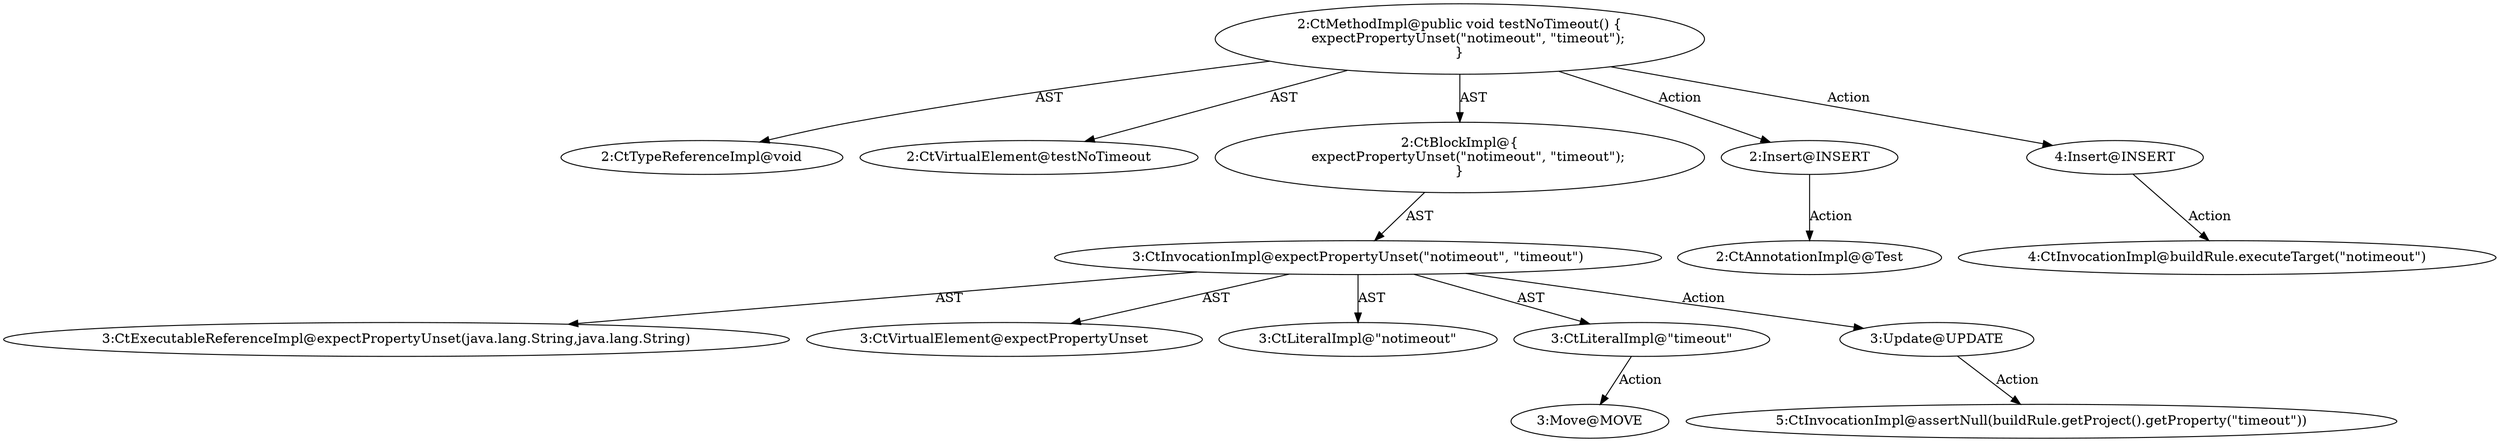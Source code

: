 digraph "testNoTimeout#?" {
0 [label="2:CtTypeReferenceImpl@void" shape=ellipse]
1 [label="2:CtVirtualElement@testNoTimeout" shape=ellipse]
2 [label="3:CtExecutableReferenceImpl@expectPropertyUnset(java.lang.String,java.lang.String)" shape=ellipse]
3 [label="3:CtVirtualElement@expectPropertyUnset" shape=ellipse]
4 [label="3:CtLiteralImpl@\"notimeout\"" shape=ellipse]
5 [label="3:CtLiteralImpl@\"timeout\"" shape=ellipse]
6 [label="3:CtInvocationImpl@expectPropertyUnset(\"notimeout\", \"timeout\")" shape=ellipse]
7 [label="2:CtBlockImpl@\{
    expectPropertyUnset(\"notimeout\", \"timeout\");
\}" shape=ellipse]
8 [label="2:CtMethodImpl@public void testNoTimeout() \{
    expectPropertyUnset(\"notimeout\", \"timeout\");
\}" shape=ellipse]
9 [label="3:Update@UPDATE" shape=ellipse]
10 [label="5:CtInvocationImpl@assertNull(buildRule.getProject().getProperty(\"timeout\"))" shape=ellipse]
11 [label="2:Insert@INSERT" shape=ellipse]
12 [label="2:CtAnnotationImpl@@Test" shape=ellipse]
13 [label="4:Insert@INSERT" shape=ellipse]
14 [label="4:CtInvocationImpl@buildRule.executeTarget(\"notimeout\")" shape=ellipse]
15 [label="3:Move@MOVE" shape=ellipse]
5 -> 15 [label="Action"];
6 -> 3 [label="AST"];
6 -> 2 [label="AST"];
6 -> 4 [label="AST"];
6 -> 5 [label="AST"];
6 -> 9 [label="Action"];
7 -> 6 [label="AST"];
8 -> 1 [label="AST"];
8 -> 0 [label="AST"];
8 -> 7 [label="AST"];
8 -> 11 [label="Action"];
8 -> 13 [label="Action"];
9 -> 10 [label="Action"];
11 -> 12 [label="Action"];
13 -> 14 [label="Action"];
}